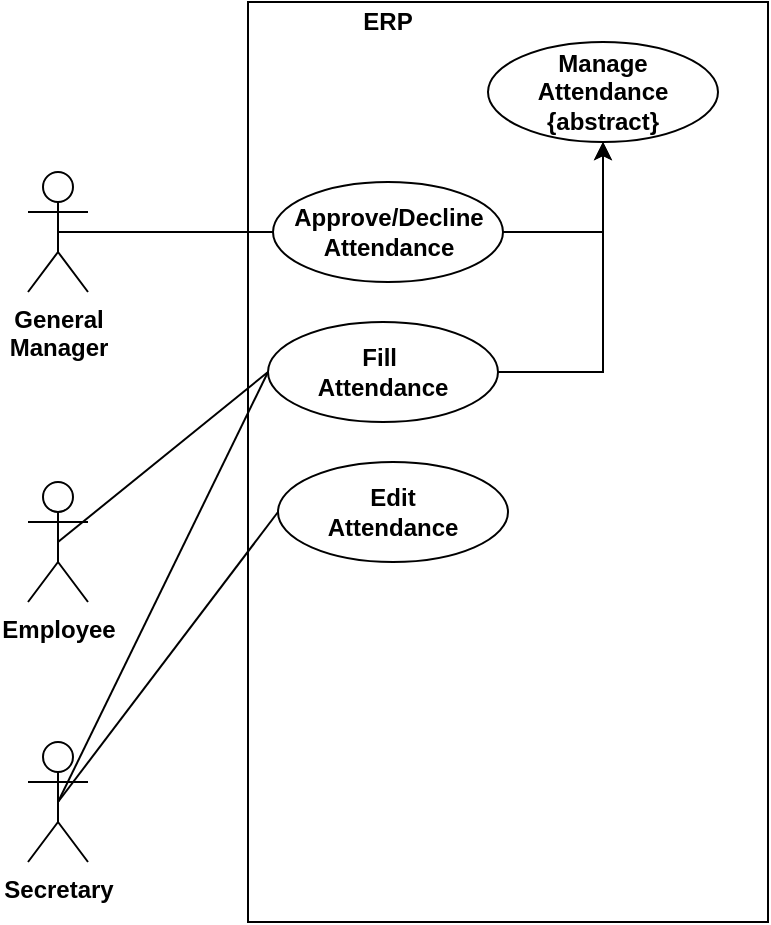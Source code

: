 <mxfile version="18.0.6" type="device"><diagram id="OiEpLV01ophttEe9HPNi" name="Page-1"><mxGraphModel dx="1422" dy="925" grid="1" gridSize="10" guides="1" tooltips="1" connect="1" arrows="1" fold="1" page="1" pageScale="1" pageWidth="850" pageHeight="1100" math="0" shadow="0"><root><mxCell id="0"/><mxCell id="1" parent="0"/><mxCell id="DOvkndREwPkQBAKRmsmJ-1" value="Employee" style="shape=umlActor;verticalLabelPosition=bottom;labelBackgroundColor=#ffffff;verticalAlign=top;html=1;outlineConnect=0;fontStyle=1" vertex="1" parent="1"><mxGeometry x="460" y="650" width="30" height="60" as="geometry"/></mxCell><mxCell id="DOvkndREwPkQBAKRmsmJ-2" value="" style="rounded=0;whiteSpace=wrap;html=1;" vertex="1" parent="1"><mxGeometry x="570" y="410" width="260" height="460" as="geometry"/></mxCell><mxCell id="DOvkndREwPkQBAKRmsmJ-3" value="ERP" style="text;html=1;strokeColor=none;fillColor=none;align=center;verticalAlign=middle;whiteSpace=wrap;rounded=0;fontStyle=1" vertex="1" parent="1"><mxGeometry x="580" y="410" width="120" height="20" as="geometry"/></mxCell><mxCell id="DOvkndREwPkQBAKRmsmJ-4" value="Manage&lt;br&gt;Attendance&lt;br&gt;{abstract}" style="ellipse;whiteSpace=wrap;html=1;fontStyle=1;align=center;horizontal=1;labelBackgroundColor=none;labelBorderColor=none;shadow=0;" vertex="1" parent="1"><mxGeometry x="690" y="430" width="115" height="50" as="geometry"/></mxCell><mxCell id="DOvkndREwPkQBAKRmsmJ-5" style="edgeStyle=orthogonalEdgeStyle;rounded=0;orthogonalLoop=1;jettySize=auto;html=1;exitX=1;exitY=0.5;exitDx=0;exitDy=0;entryX=0.5;entryY=1;entryDx=0;entryDy=0;" edge="1" parent="1" source="DOvkndREwPkQBAKRmsmJ-6" target="DOvkndREwPkQBAKRmsmJ-4"><mxGeometry relative="1" as="geometry"/></mxCell><mxCell id="DOvkndREwPkQBAKRmsmJ-6" value="Approve/Decline&lt;br&gt;Attendance" style="ellipse;whiteSpace=wrap;html=1;fontStyle=1;align=center;horizontal=1;labelBackgroundColor=none;labelBorderColor=none;shadow=0;" vertex="1" parent="1"><mxGeometry x="582.5" y="500" width="115" height="50" as="geometry"/></mxCell><mxCell id="DOvkndREwPkQBAKRmsmJ-7" style="edgeStyle=orthogonalEdgeStyle;rounded=0;orthogonalLoop=1;jettySize=auto;html=1;exitX=1;exitY=0.5;exitDx=0;exitDy=0;entryX=0.5;entryY=1;entryDx=0;entryDy=0;" edge="1" parent="1" source="DOvkndREwPkQBAKRmsmJ-8" target="DOvkndREwPkQBAKRmsmJ-4"><mxGeometry relative="1" as="geometry"/></mxCell><mxCell id="DOvkndREwPkQBAKRmsmJ-8" value="Fill&amp;nbsp;&lt;br&gt;Attendance" style="ellipse;whiteSpace=wrap;html=1;fontStyle=1;align=center;horizontal=1;labelBackgroundColor=none;labelBorderColor=none;shadow=0;" vertex="1" parent="1"><mxGeometry x="580" y="570" width="115" height="50" as="geometry"/></mxCell><mxCell id="DOvkndREwPkQBAKRmsmJ-9" value="" style="endArrow=none;html=1;entryX=0;entryY=0.5;entryDx=0;entryDy=0;exitX=0.5;exitY=0.5;exitDx=0;exitDy=0;exitPerimeter=0;" edge="1" parent="1" source="DOvkndREwPkQBAKRmsmJ-10" target="DOvkndREwPkQBAKRmsmJ-6"><mxGeometry width="50" height="50" relative="1" as="geometry"><mxPoint x="465" y="550" as="sourcePoint"/><mxPoint x="500" y="810" as="targetPoint"/></mxGeometry></mxCell><mxCell id="DOvkndREwPkQBAKRmsmJ-10" value="General&lt;br&gt;Manager" style="shape=umlActor;verticalLabelPosition=bottom;labelBackgroundColor=#ffffff;verticalAlign=top;html=1;outlineConnect=0;fontStyle=1" vertex="1" parent="1"><mxGeometry x="460" y="495" width="30" height="60" as="geometry"/></mxCell><mxCell id="DOvkndREwPkQBAKRmsmJ-11" style="edgeStyle=none;orthogonalLoop=1;jettySize=auto;html=1;exitX=0.5;exitY=0.5;exitDx=0;exitDy=0;exitPerimeter=0;entryX=0;entryY=0.5;entryDx=0;entryDy=0;endArrow=none;" edge="1" parent="1" source="DOvkndREwPkQBAKRmsmJ-1" target="DOvkndREwPkQBAKRmsmJ-8"><mxGeometry relative="1" as="geometry"><mxPoint x="475" y="500" as="sourcePoint"/><mxPoint x="590.0" y="605" as="targetPoint"/></mxGeometry></mxCell><mxCell id="DOvkndREwPkQBAKRmsmJ-13" value="Secretary" style="shape=umlActor;verticalLabelPosition=bottom;labelBackgroundColor=#ffffff;verticalAlign=top;html=1;outlineConnect=0;fontStyle=1" vertex="1" parent="1"><mxGeometry x="460" y="780" width="30" height="60" as="geometry"/></mxCell><mxCell id="DOvkndREwPkQBAKRmsmJ-14" style="edgeStyle=none;orthogonalLoop=1;jettySize=auto;html=1;exitX=0.5;exitY=0.5;exitDx=0;exitDy=0;exitPerimeter=0;entryX=0;entryY=0.5;entryDx=0;entryDy=0;endArrow=none;" edge="1" parent="1" source="DOvkndREwPkQBAKRmsmJ-13" target="DOvkndREwPkQBAKRmsmJ-8"><mxGeometry relative="1" as="geometry"><mxPoint x="475" y="650" as="sourcePoint"/><mxPoint x="582.5" y="665" as="targetPoint"/></mxGeometry></mxCell><mxCell id="DOvkndREwPkQBAKRmsmJ-18" style="edgeStyle=none;orthogonalLoop=1;jettySize=auto;html=1;exitX=0.5;exitY=0.5;exitDx=0;exitDy=0;exitPerimeter=0;entryX=0;entryY=0.5;entryDx=0;entryDy=0;endArrow=none;" edge="1" parent="1" source="DOvkndREwPkQBAKRmsmJ-13" target="DOvkndREwPkQBAKRmsmJ-22"><mxGeometry relative="1" as="geometry"><mxPoint x="485" y="820" as="sourcePoint"/><mxPoint x="585" y="735" as="targetPoint"/></mxGeometry></mxCell><mxCell id="DOvkndREwPkQBAKRmsmJ-22" value="Edit&lt;br&gt;Attendance" style="ellipse;whiteSpace=wrap;html=1;fontStyle=1;align=center;horizontal=1;labelBackgroundColor=none;labelBorderColor=none;shadow=0;" vertex="1" parent="1"><mxGeometry x="585" y="640" width="115" height="50" as="geometry"/></mxCell></root></mxGraphModel></diagram></mxfile>